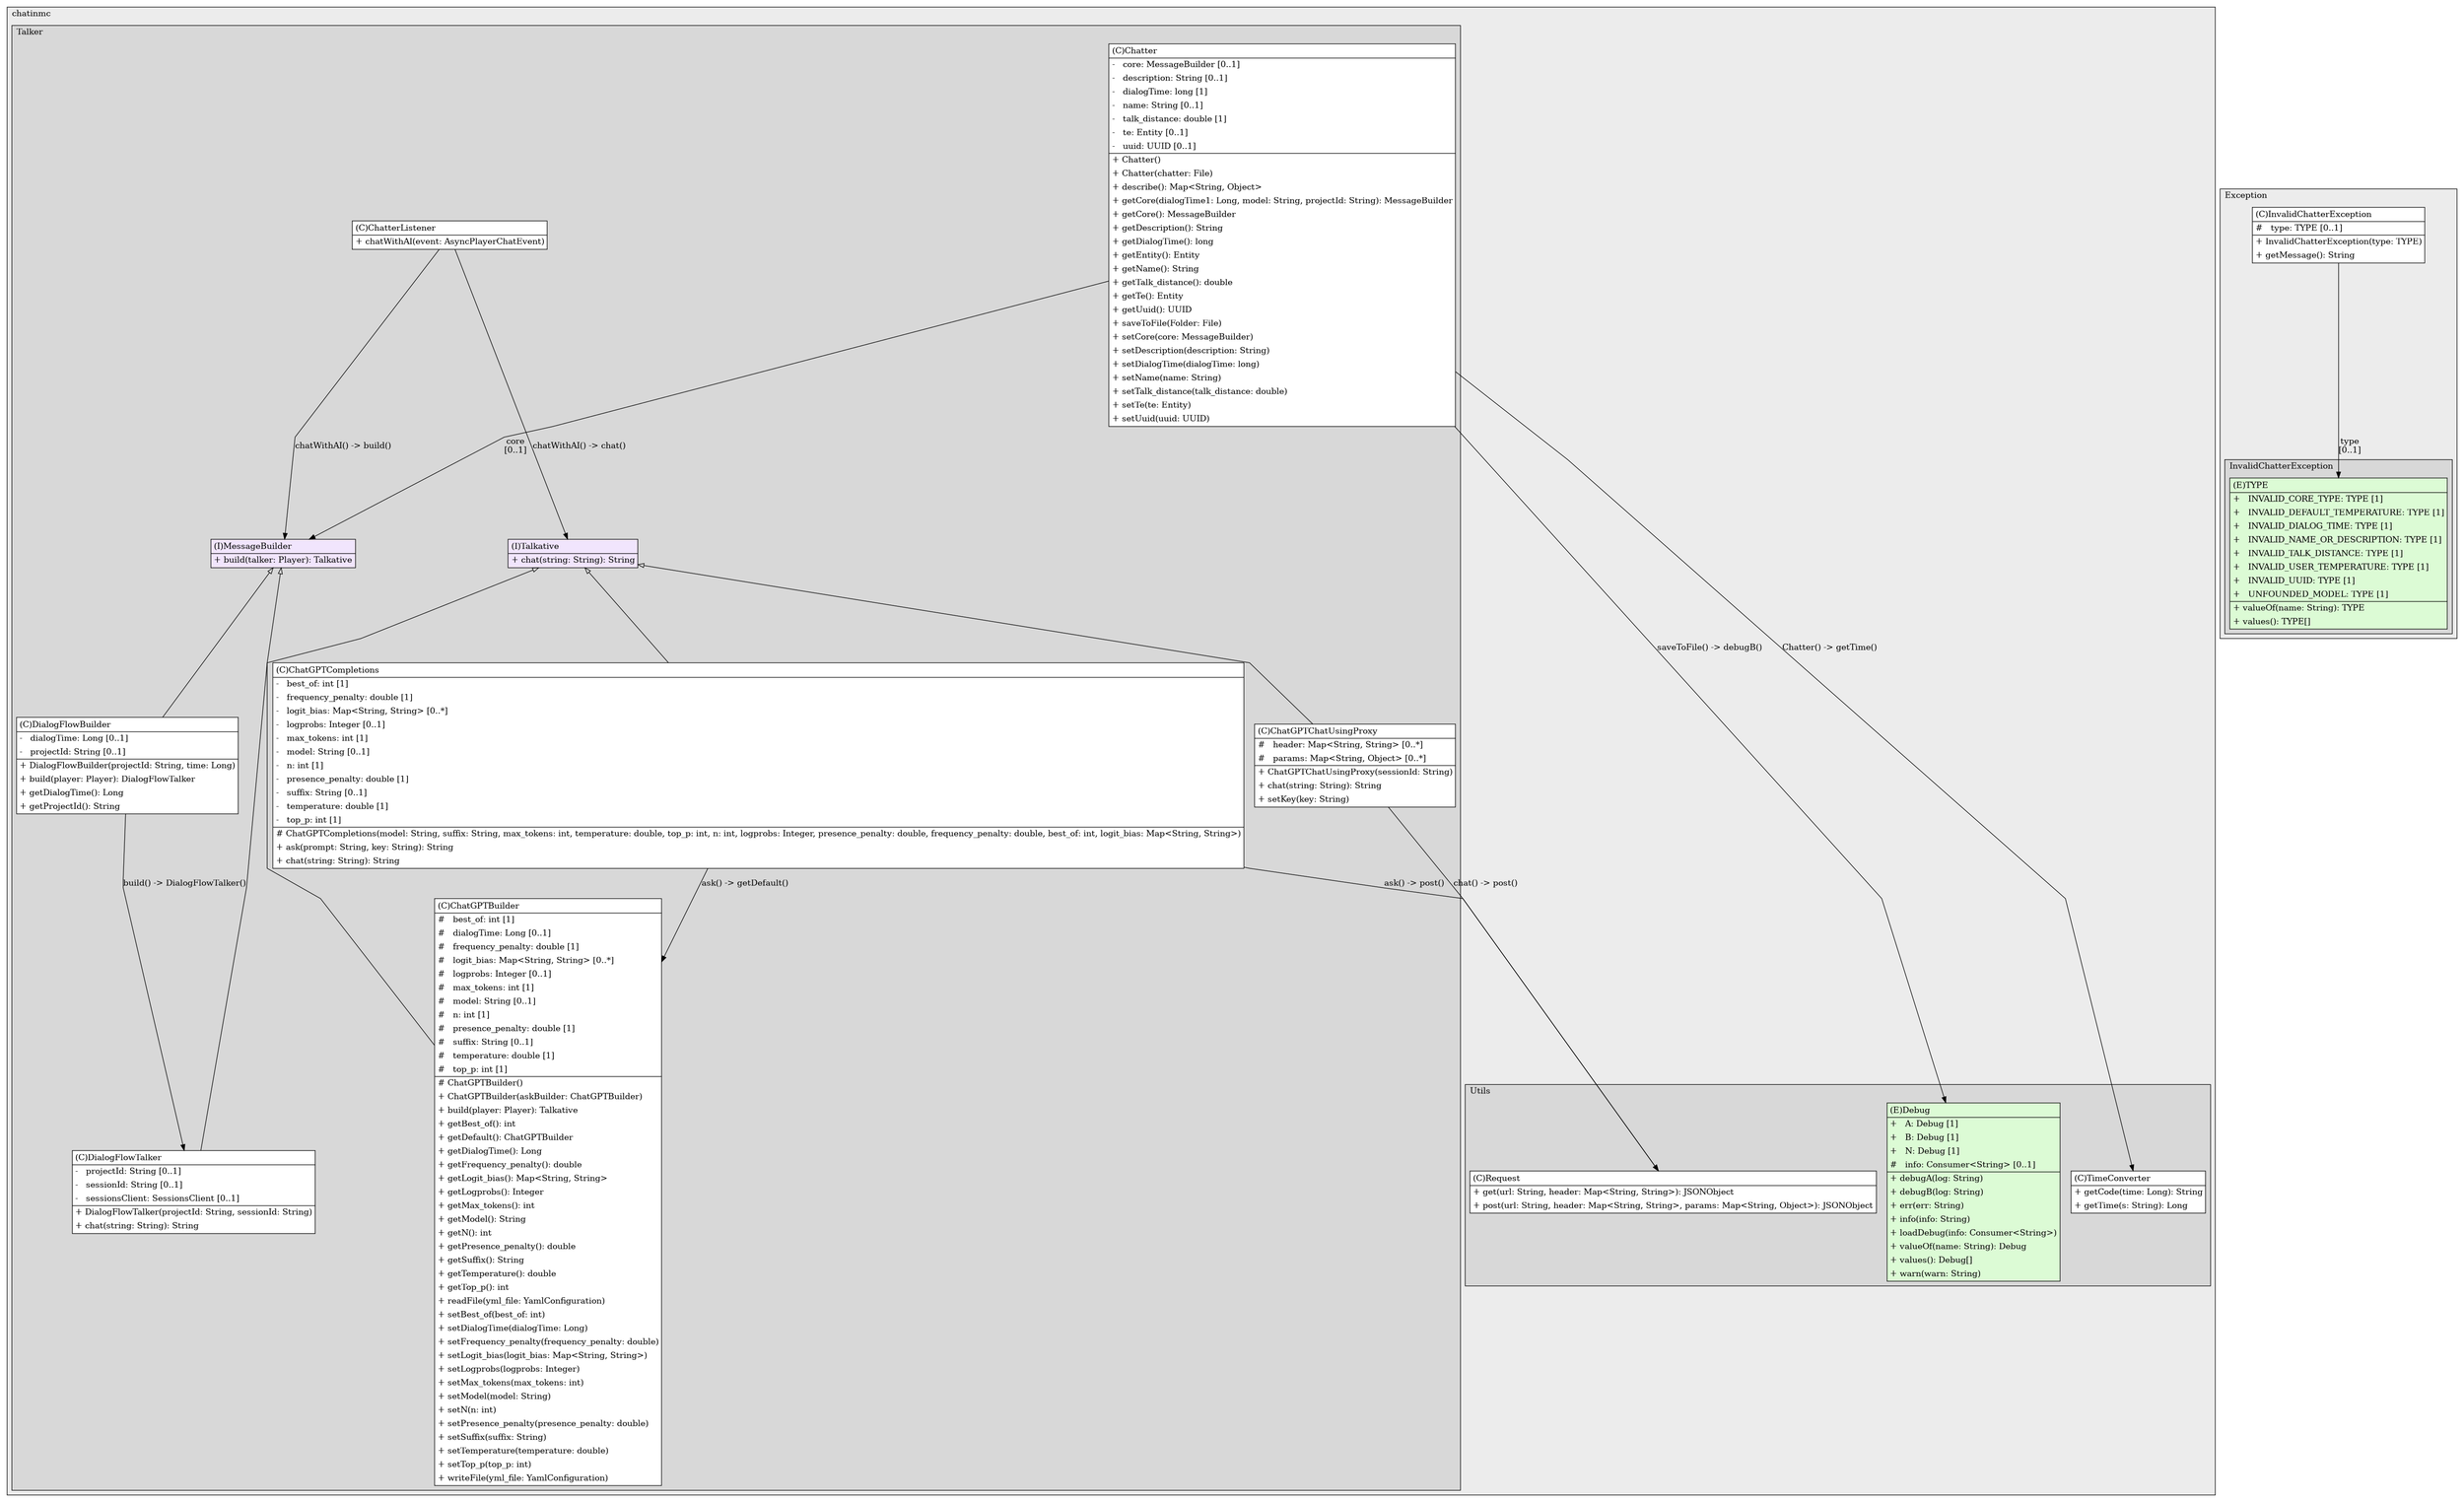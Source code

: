 @startuml

/' diagram meta data start
config=StructureConfiguration;
{
  "projectClassification": {
    "searchMode": "OpenProject", // OpenProject, AllProjects
    "includedProjects": "",
    "pathEndKeywords": "*.impl",
    "isClientPath": "",
    "isClientName": "",
    "isTestPath": "",
    "isTestName": "",
    "isMappingPath": "",
    "isMappingName": "",
    "isDataAccessPath": "",
    "isDataAccessName": "",
    "isDataStructurePath": "",
    "isDataStructureName": "",
    "isInterfaceStructuresPath": "",
    "isInterfaceStructuresName": "",
    "isEntryPointPath": "",
    "isEntryPointName": "",
    "treatFinalFieldsAsMandatory": false
  },
  "graphRestriction": {
    "classPackageExcludeFilter": "",
    "classPackageIncludeFilter": "",
    "classNameExcludeFilter": "",
    "classNameIncludeFilter": "",
    "methodNameExcludeFilter": "",
    "methodNameIncludeFilter": "",
    "removeByInheritance": "", // inheritance/annotation based filtering is done in a second step
    "removeByAnnotation": "",
    "removeByClassPackage": "", // cleanup the graph after inheritance/annotation based filtering is done
    "removeByClassName": "",
    "cutMappings": false,
    "cutEnum": false,
    "cutTests": true,
    "cutClient": true,
    "cutDataAccess": false,
    "cutInterfaceStructures": false,
    "cutDataStructures": false,
    "cutGetterAndSetter": false,
    "cutConstructors": false
  },
  "graphTraversal": {
    "forwardDepth": 3,
    "backwardDepth": 3,
    "classPackageExcludeFilter": "",
    "classPackageIncludeFilter": "",
    "classNameExcludeFilter": "",
    "classNameIncludeFilter": "",
    "methodNameExcludeFilter": "",
    "methodNameIncludeFilter": "",
    "hideMappings": false,
    "hideDataStructures": false,
    "hidePrivateMethods": true,
    "hideInterfaceCalls": false, // indirection: implementation -> interface (is hidden) -> implementation
    "onlyShowApplicationEntryPoints": false, // root node is included
    "useMethodCallsForStructureDiagram": "ForwardOnly" // ForwardOnly, BothDirections, No
  },
  "details": {
    "aggregation": "GroupByClass", // ByClass, GroupByClass, None
    "showClassGenericTypes": true,
    "showMethods": true,
    "showMethodParameterNames": true,
    "showMethodParameterTypes": true,
    "showMethodReturnType": true,
    "showPackageLevels": 2,
    "showDetailedClassStructure": true
  },
  "rootClass": "ltseed.chatinmc.Talker.ChatterListener",
  "extensionCallbackMethod": "" // qualified.class.name#methodName - signature: public static String method(String)
}
diagram meta data end '/



digraph g {
    rankdir="TB"
    splines=polyline
    

'nodes 
subgraph cluster_1438026963 { 
   	label=chatinmc
	labeljust=l
	fillcolor="#ececec"
	style=filled
   
   subgraph cluster_1966903370 { 
   	label=Utils
	labeljust=l
	fillcolor="#d8d8d8"
	style=filled
   
   Debug685466037[
	label=<<TABLE BORDER="1" CELLBORDER="0" CELLPADDING="4" CELLSPACING="0">
<TR><TD ALIGN="LEFT" >(E)Debug</TD></TR>
<HR/>
<TR><TD ALIGN="LEFT" >+   A: Debug [1]</TD></TR>
<TR><TD ALIGN="LEFT" >+   B: Debug [1]</TD></TR>
<TR><TD ALIGN="LEFT" >+   N: Debug [1]</TD></TR>
<TR><TD ALIGN="LEFT" >#   info: Consumer&lt;String&gt; [0..1]</TD></TR>
<HR/>
<TR><TD ALIGN="LEFT" >+ debugA(log: String)</TD></TR>
<TR><TD ALIGN="LEFT" >+ debugB(log: String)</TD></TR>
<TR><TD ALIGN="LEFT" >+ err(err: String)</TD></TR>
<TR><TD ALIGN="LEFT" >+ info(info: String)</TD></TR>
<TR><TD ALIGN="LEFT" >+ loadDebug(info: Consumer&lt;String&gt;)</TD></TR>
<TR><TD ALIGN="LEFT" >+ valueOf(name: String): Debug</TD></TR>
<TR><TD ALIGN="LEFT" >+ values(): Debug[]</TD></TR>
<TR><TD ALIGN="LEFT" >+ warn(warn: String)</TD></TR>
</TABLE>>
	style=filled
	margin=0
	shape=plaintext
	fillcolor="#DCFBD5"
];

Request685466037[
	label=<<TABLE BORDER="1" CELLBORDER="0" CELLPADDING="4" CELLSPACING="0">
<TR><TD ALIGN="LEFT" >(C)Request</TD></TR>
<HR/>
<TR><TD ALIGN="LEFT" >+ get(url: String, header: Map&lt;String, String&gt;): JSONObject</TD></TR>
<TR><TD ALIGN="LEFT" >+ post(url: String, header: Map&lt;String, String&gt;, params: Map&lt;String, Object&gt;): JSONObject</TD></TR>
</TABLE>>
	style=filled
	margin=0
	shape=plaintext
	fillcolor="#FFFFFF"
];

TimeConverter685466037[
	label=<<TABLE BORDER="1" CELLBORDER="0" CELLPADDING="4" CELLSPACING="0">
<TR><TD ALIGN="LEFT" >(C)TimeConverter</TD></TR>
<HR/>
<TR><TD ALIGN="LEFT" >+ getCode(time: Long): String</TD></TR>
<TR><TD ALIGN="LEFT" >+ getTime(s: String): Long</TD></TR>
</TABLE>>
	style=filled
	margin=0
	shape=plaintext
	fillcolor="#FFFFFF"
];
} 

subgraph cluster_890550284 { 
   	label=Talker
	labeljust=l
	fillcolor="#d8d8d8"
	style=filled
   
   ChatGPTBuilder1485060316[
	label=<<TABLE BORDER="1" CELLBORDER="0" CELLPADDING="4" CELLSPACING="0">
<TR><TD ALIGN="LEFT" >(C)ChatGPTBuilder</TD></TR>
<HR/>
<TR><TD ALIGN="LEFT" >#   best_of: int [1]</TD></TR>
<TR><TD ALIGN="LEFT" >#   dialogTime: Long [0..1]</TD></TR>
<TR><TD ALIGN="LEFT" >#   frequency_penalty: double [1]</TD></TR>
<TR><TD ALIGN="LEFT" >#   logit_bias: Map&lt;String, String&gt; [0..*]</TD></TR>
<TR><TD ALIGN="LEFT" >#   logprobs: Integer [0..1]</TD></TR>
<TR><TD ALIGN="LEFT" >#   max_tokens: int [1]</TD></TR>
<TR><TD ALIGN="LEFT" >#   model: String [0..1]</TD></TR>
<TR><TD ALIGN="LEFT" >#   n: int [1]</TD></TR>
<TR><TD ALIGN="LEFT" >#   presence_penalty: double [1]</TD></TR>
<TR><TD ALIGN="LEFT" >#   suffix: String [0..1]</TD></TR>
<TR><TD ALIGN="LEFT" >#   temperature: double [1]</TD></TR>
<TR><TD ALIGN="LEFT" >#   top_p: int [1]</TD></TR>
<HR/>
<TR><TD ALIGN="LEFT" ># ChatGPTBuilder()</TD></TR>
<TR><TD ALIGN="LEFT" >+ ChatGPTBuilder(askBuilder: ChatGPTBuilder)</TD></TR>
<TR><TD ALIGN="LEFT" >+ build(player: Player): Talkative</TD></TR>
<TR><TD ALIGN="LEFT" >+ getBest_of(): int</TD></TR>
<TR><TD ALIGN="LEFT" >+ getDefault(): ChatGPTBuilder</TD></TR>
<TR><TD ALIGN="LEFT" >+ getDialogTime(): Long</TD></TR>
<TR><TD ALIGN="LEFT" >+ getFrequency_penalty(): double</TD></TR>
<TR><TD ALIGN="LEFT" >+ getLogit_bias(): Map&lt;String, String&gt;</TD></TR>
<TR><TD ALIGN="LEFT" >+ getLogprobs(): Integer</TD></TR>
<TR><TD ALIGN="LEFT" >+ getMax_tokens(): int</TD></TR>
<TR><TD ALIGN="LEFT" >+ getModel(): String</TD></TR>
<TR><TD ALIGN="LEFT" >+ getN(): int</TD></TR>
<TR><TD ALIGN="LEFT" >+ getPresence_penalty(): double</TD></TR>
<TR><TD ALIGN="LEFT" >+ getSuffix(): String</TD></TR>
<TR><TD ALIGN="LEFT" >+ getTemperature(): double</TD></TR>
<TR><TD ALIGN="LEFT" >+ getTop_p(): int</TD></TR>
<TR><TD ALIGN="LEFT" >+ readFile(yml_file: YamlConfiguration)</TD></TR>
<TR><TD ALIGN="LEFT" >+ setBest_of(best_of: int)</TD></TR>
<TR><TD ALIGN="LEFT" >+ setDialogTime(dialogTime: Long)</TD></TR>
<TR><TD ALIGN="LEFT" >+ setFrequency_penalty(frequency_penalty: double)</TD></TR>
<TR><TD ALIGN="LEFT" >+ setLogit_bias(logit_bias: Map&lt;String, String&gt;)</TD></TR>
<TR><TD ALIGN="LEFT" >+ setLogprobs(logprobs: Integer)</TD></TR>
<TR><TD ALIGN="LEFT" >+ setMax_tokens(max_tokens: int)</TD></TR>
<TR><TD ALIGN="LEFT" >+ setModel(model: String)</TD></TR>
<TR><TD ALIGN="LEFT" >+ setN(n: int)</TD></TR>
<TR><TD ALIGN="LEFT" >+ setPresence_penalty(presence_penalty: double)</TD></TR>
<TR><TD ALIGN="LEFT" >+ setSuffix(suffix: String)</TD></TR>
<TR><TD ALIGN="LEFT" >+ setTemperature(temperature: double)</TD></TR>
<TR><TD ALIGN="LEFT" >+ setTop_p(top_p: int)</TD></TR>
<TR><TD ALIGN="LEFT" >+ writeFile(yml_file: YamlConfiguration)</TD></TR>
</TABLE>>
	style=filled
	margin=0
	shape=plaintext
	fillcolor="#FFFFFF"
];

ChatGPTChatUsingProxy1485060316[
	label=<<TABLE BORDER="1" CELLBORDER="0" CELLPADDING="4" CELLSPACING="0">
<TR><TD ALIGN="LEFT" >(C)ChatGPTChatUsingProxy</TD></TR>
<HR/>
<TR><TD ALIGN="LEFT" >#   header: Map&lt;String, String&gt; [0..*]</TD></TR>
<TR><TD ALIGN="LEFT" >#   params: Map&lt;String, Object&gt; [0..*]</TD></TR>
<HR/>
<TR><TD ALIGN="LEFT" >+ ChatGPTChatUsingProxy(sessionId: String)</TD></TR>
<TR><TD ALIGN="LEFT" >+ chat(string: String): String</TD></TR>
<TR><TD ALIGN="LEFT" >+ setKey(key: String)</TD></TR>
</TABLE>>
	style=filled
	margin=0
	shape=plaintext
	fillcolor="#FFFFFF"
];

ChatGPTCompletions1485060316[
	label=<<TABLE BORDER="1" CELLBORDER="0" CELLPADDING="4" CELLSPACING="0">
<TR><TD ALIGN="LEFT" >(C)ChatGPTCompletions</TD></TR>
<HR/>
<TR><TD ALIGN="LEFT" >-   best_of: int [1]</TD></TR>
<TR><TD ALIGN="LEFT" >-   frequency_penalty: double [1]</TD></TR>
<TR><TD ALIGN="LEFT" >-   logit_bias: Map&lt;String, String&gt; [0..*]</TD></TR>
<TR><TD ALIGN="LEFT" >-   logprobs: Integer [0..1]</TD></TR>
<TR><TD ALIGN="LEFT" >-   max_tokens: int [1]</TD></TR>
<TR><TD ALIGN="LEFT" >-   model: String [0..1]</TD></TR>
<TR><TD ALIGN="LEFT" >-   n: int [1]</TD></TR>
<TR><TD ALIGN="LEFT" >-   presence_penalty: double [1]</TD></TR>
<TR><TD ALIGN="LEFT" >-   suffix: String [0..1]</TD></TR>
<TR><TD ALIGN="LEFT" >-   temperature: double [1]</TD></TR>
<TR><TD ALIGN="LEFT" >-   top_p: int [1]</TD></TR>
<HR/>
<TR><TD ALIGN="LEFT" ># ChatGPTCompletions(model: String, suffix: String, max_tokens: int, temperature: double, top_p: int, n: int, logprobs: Integer, presence_penalty: double, frequency_penalty: double, best_of: int, logit_bias: Map&lt;String, String&gt;)</TD></TR>
<TR><TD ALIGN="LEFT" >+ ask(prompt: String, key: String): String</TD></TR>
<TR><TD ALIGN="LEFT" >+ chat(string: String): String</TD></TR>
</TABLE>>
	style=filled
	margin=0
	shape=plaintext
	fillcolor="#FFFFFF"
];

Chatter179301375[
	label=<<TABLE BORDER="1" CELLBORDER="0" CELLPADDING="4" CELLSPACING="0">
<TR><TD ALIGN="LEFT" >(C)Chatter</TD></TR>
<HR/>
<TR><TD ALIGN="LEFT" >-   core: MessageBuilder [0..1]</TD></TR>
<TR><TD ALIGN="LEFT" >-   description: String [0..1]</TD></TR>
<TR><TD ALIGN="LEFT" >-   dialogTime: long [1]</TD></TR>
<TR><TD ALIGN="LEFT" >-   name: String [0..1]</TD></TR>
<TR><TD ALIGN="LEFT" >-   talk_distance: double [1]</TD></TR>
<TR><TD ALIGN="LEFT" >-   te: Entity [0..1]</TD></TR>
<TR><TD ALIGN="LEFT" >-   uuid: UUID [0..1]</TD></TR>
<HR/>
<TR><TD ALIGN="LEFT" >+ Chatter()</TD></TR>
<TR><TD ALIGN="LEFT" >+ Chatter(chatter: File)</TD></TR>
<TR><TD ALIGN="LEFT" >+ describe(): Map&lt;String, Object&gt;</TD></TR>
<TR><TD ALIGN="LEFT" >+ getCore(dialogTime1: Long, model: String, projectId: String): MessageBuilder</TD></TR>
<TR><TD ALIGN="LEFT" >+ getCore(): MessageBuilder</TD></TR>
<TR><TD ALIGN="LEFT" >+ getDescription(): String</TD></TR>
<TR><TD ALIGN="LEFT" >+ getDialogTime(): long</TD></TR>
<TR><TD ALIGN="LEFT" >+ getEntity(): Entity</TD></TR>
<TR><TD ALIGN="LEFT" >+ getName(): String</TD></TR>
<TR><TD ALIGN="LEFT" >+ getTalk_distance(): double</TD></TR>
<TR><TD ALIGN="LEFT" >+ getTe(): Entity</TD></TR>
<TR><TD ALIGN="LEFT" >+ getUuid(): UUID</TD></TR>
<TR><TD ALIGN="LEFT" >+ saveToFile(Folder: File)</TD></TR>
<TR><TD ALIGN="LEFT" >+ setCore(core: MessageBuilder)</TD></TR>
<TR><TD ALIGN="LEFT" >+ setDescription(description: String)</TD></TR>
<TR><TD ALIGN="LEFT" >+ setDialogTime(dialogTime: long)</TD></TR>
<TR><TD ALIGN="LEFT" >+ setName(name: String)</TD></TR>
<TR><TD ALIGN="LEFT" >+ setTalk_distance(talk_distance: double)</TD></TR>
<TR><TD ALIGN="LEFT" >+ setTe(te: Entity)</TD></TR>
<TR><TD ALIGN="LEFT" >+ setUuid(uuid: UUID)</TD></TR>
</TABLE>>
	style=filled
	margin=0
	shape=plaintext
	fillcolor="#FFFFFF"
];

ChatterListener179301375[
	label=<<TABLE BORDER="1" CELLBORDER="0" CELLPADDING="4" CELLSPACING="0">
<TR><TD ALIGN="LEFT" >(C)ChatterListener</TD></TR>
<HR/>
<TR><TD ALIGN="LEFT" >+ chatWithAI(event: AsyncPlayerChatEvent)</TD></TR>
</TABLE>>
	style=filled
	margin=0
	shape=plaintext
	fillcolor="#FFFFFF"
];

DialogFlowBuilder1678276613[
	label=<<TABLE BORDER="1" CELLBORDER="0" CELLPADDING="4" CELLSPACING="0">
<TR><TD ALIGN="LEFT" >(C)DialogFlowBuilder</TD></TR>
<HR/>
<TR><TD ALIGN="LEFT" >-   dialogTime: Long [0..1]</TD></TR>
<TR><TD ALIGN="LEFT" >-   projectId: String [0..1]</TD></TR>
<HR/>
<TR><TD ALIGN="LEFT" >+ DialogFlowBuilder(projectId: String, time: Long)</TD></TR>
<TR><TD ALIGN="LEFT" >+ build(player: Player): DialogFlowTalker</TD></TR>
<TR><TD ALIGN="LEFT" >+ getDialogTime(): Long</TD></TR>
<TR><TD ALIGN="LEFT" >+ getProjectId(): String</TD></TR>
</TABLE>>
	style=filled
	margin=0
	shape=plaintext
	fillcolor="#FFFFFF"
];

DialogFlowTalker1678276613[
	label=<<TABLE BORDER="1" CELLBORDER="0" CELLPADDING="4" CELLSPACING="0">
<TR><TD ALIGN="LEFT" >(C)DialogFlowTalker</TD></TR>
<HR/>
<TR><TD ALIGN="LEFT" >-   projectId: String [0..1]</TD></TR>
<TR><TD ALIGN="LEFT" >-   sessionId: String [0..1]</TD></TR>
<TR><TD ALIGN="LEFT" >-   sessionsClient: SessionsClient [0..1]</TD></TR>
<HR/>
<TR><TD ALIGN="LEFT" >+ DialogFlowTalker(projectId: String, sessionId: String)</TD></TR>
<TR><TD ALIGN="LEFT" >+ chat(string: String): String</TD></TR>
</TABLE>>
	style=filled
	margin=0
	shape=plaintext
	fillcolor="#FFFFFF"
];

MessageBuilder179301375[
	label=<<TABLE BORDER="1" CELLBORDER="0" CELLPADDING="4" CELLSPACING="0">
<TR><TD ALIGN="LEFT" >(I)MessageBuilder</TD></TR>
<HR/>
<TR><TD ALIGN="LEFT" >+ build(talker: Player): Talkative</TD></TR>
</TABLE>>
	style=filled
	margin=0
	shape=plaintext
	fillcolor="#F1E5FD"
];

Talkative179301375[
	label=<<TABLE BORDER="1" CELLBORDER="0" CELLPADDING="4" CELLSPACING="0">
<TR><TD ALIGN="LEFT" >(I)Talkative</TD></TR>
<HR/>
<TR><TD ALIGN="LEFT" >+ chat(string: String): String</TD></TR>
</TABLE>>
	style=filled
	margin=0
	shape=plaintext
	fillcolor="#F1E5FD"
];
} 
} 

subgraph cluster_809373649 { 
   	label=Exception
	labeljust=l
	fillcolor="#ececec"
	style=filled
   
   InvalidChatterException1487485050[
	label=<<TABLE BORDER="1" CELLBORDER="0" CELLPADDING="4" CELLSPACING="0">
<TR><TD ALIGN="LEFT" >(C)InvalidChatterException</TD></TR>
<HR/>
<TR><TD ALIGN="LEFT" >#   type: TYPE [0..1]</TD></TR>
<HR/>
<TR><TD ALIGN="LEFT" >+ InvalidChatterException(type: TYPE)</TD></TR>
<TR><TD ALIGN="LEFT" >+ getMessage(): String</TD></TR>
</TABLE>>
	style=filled
	margin=0
	shape=plaintext
	fillcolor="#FFFFFF"
];

subgraph cluster_645927870 { 
   	label=InvalidChatterException
	labeljust=l
	fillcolor="#d8d8d8"
	style=filled
   
   TYPE2050353929[
	label=<<TABLE BORDER="1" CELLBORDER="0" CELLPADDING="4" CELLSPACING="0">
<TR><TD ALIGN="LEFT" >(E)TYPE</TD></TR>
<HR/>
<TR><TD ALIGN="LEFT" >+   INVALID_CORE_TYPE: TYPE [1]</TD></TR>
<TR><TD ALIGN="LEFT" >+   INVALID_DEFAULT_TEMPERATURE: TYPE [1]</TD></TR>
<TR><TD ALIGN="LEFT" >+   INVALID_DIALOG_TIME: TYPE [1]</TD></TR>
<TR><TD ALIGN="LEFT" >+   INVALID_NAME_OR_DESCRIPTION: TYPE [1]</TD></TR>
<TR><TD ALIGN="LEFT" >+   INVALID_TALK_DISTANCE: TYPE [1]</TD></TR>
<TR><TD ALIGN="LEFT" >+   INVALID_USER_TEMPERATURE: TYPE [1]</TD></TR>
<TR><TD ALIGN="LEFT" >+   INVALID_UUID: TYPE [1]</TD></TR>
<TR><TD ALIGN="LEFT" >+   UNFOUNDED_MODEL: TYPE [1]</TD></TR>
<HR/>
<TR><TD ALIGN="LEFT" >+ valueOf(name: String): TYPE</TD></TR>
<TR><TD ALIGN="LEFT" >+ values(): TYPE[]</TD></TR>
</TABLE>>
	style=filled
	margin=0
	shape=plaintext
	fillcolor="#DCFBD5"
];
} 
} 

'edges    
ChatGPTChatUsingProxy1485060316 -> Request685466037[label="chat() -> post()"];
ChatGPTCompletions1485060316 -> ChatGPTBuilder1485060316[label="ask() -> getDefault()"];
ChatGPTCompletions1485060316 -> Request685466037[label="ask() -> post()"];
Chatter179301375 -> Debug685466037[label="saveToFile() -> debugB()"];
Chatter179301375 -> MessageBuilder179301375[label="core
[0..1]"];
Chatter179301375 -> TimeConverter685466037[label="Chatter() -> getTime()"];
ChatterListener179301375 -> MessageBuilder179301375[label="chatWithAI() -> build()"];
ChatterListener179301375 -> Talkative179301375[label="chatWithAI() -> chat()"];
DialogFlowBuilder1678276613 -> DialogFlowTalker1678276613[label="build() -> DialogFlowTalker()"];
InvalidChatterException1487485050 -> TYPE2050353929[label="type
[0..1]"];
MessageBuilder179301375 -> ChatGPTBuilder1485060316[arrowhead=none, arrowtail=empty, dir=both];
MessageBuilder179301375 -> DialogFlowBuilder1678276613[arrowhead=none, arrowtail=empty, dir=both];
Talkative179301375 -> ChatGPTChatUsingProxy1485060316[arrowhead=none, arrowtail=empty, dir=both];
Talkative179301375 -> ChatGPTCompletions1485060316[arrowhead=none, arrowtail=empty, dir=both];
Talkative179301375 -> DialogFlowTalker1678276613[arrowhead=none, arrowtail=empty, dir=both];
    
}
@enduml